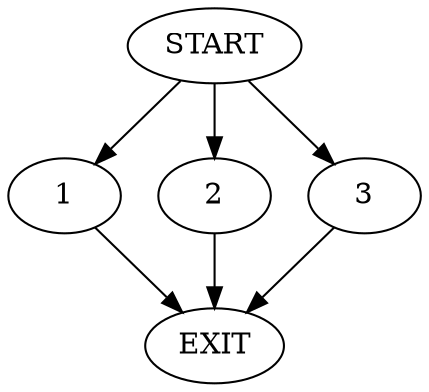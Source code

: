 digraph { 
0 [label="START"];
1;
2;
3;
4[label="EXIT"];
0 -> 3;
0 -> 1;
0:s2 -> 2;
1 -> 4;
2 -> 4;
3 -> 4;
}